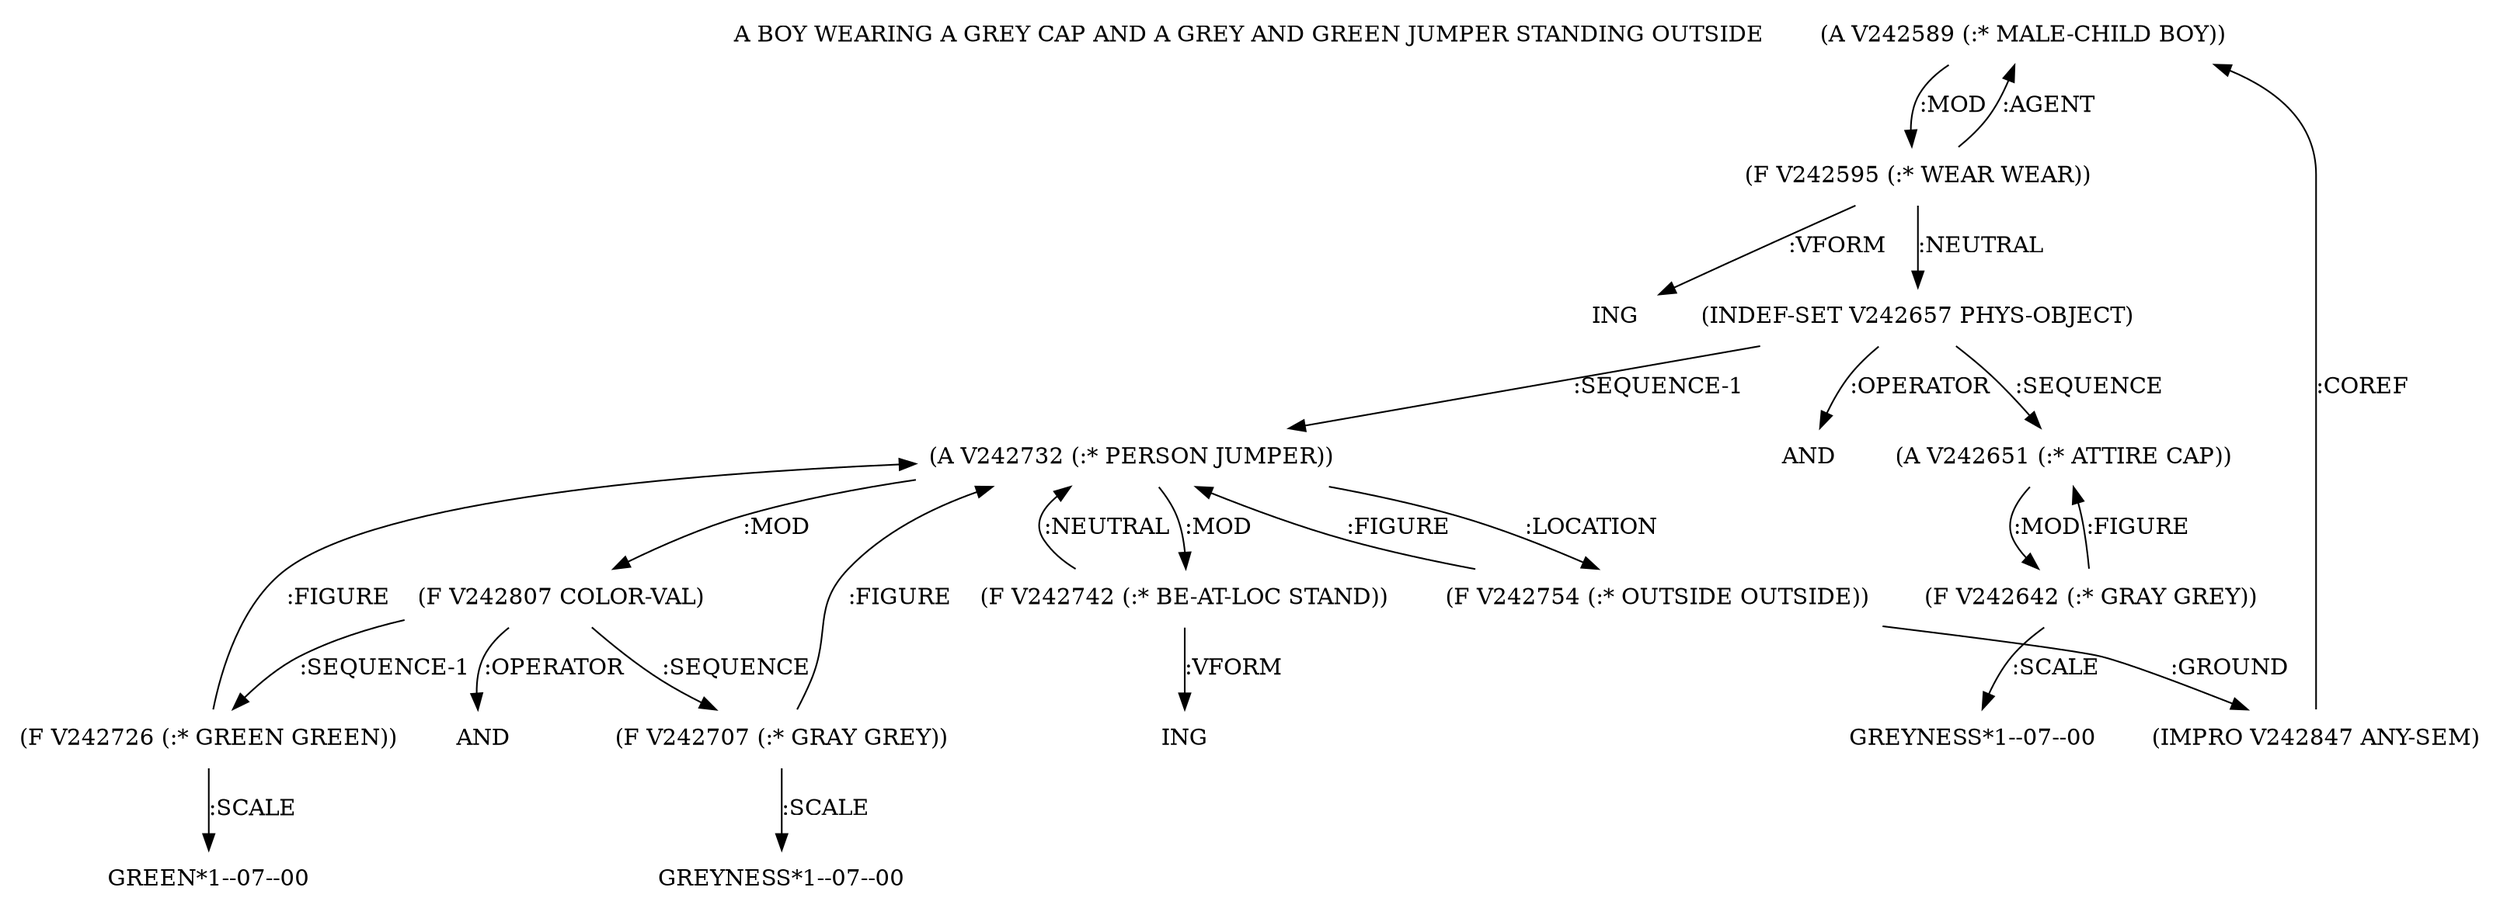 digraph Terms {
  node [shape=none]
  "A BOY WEARING A GREY CAP AND A GREY AND GREEN JUMPER STANDING OUTSIDE"
  "V242589" [label="(A V242589 (:* MALE-CHILD BOY))"]
  "V242589" -> "V242595" [label=":MOD"]
  "V242595" [label="(F V242595 (:* WEAR WEAR))"]
  "V242595" -> "V242589" [label=":AGENT"]
  "V242595" -> "V242657" [label=":NEUTRAL"]
  "V242595" -> "NT254118" [label=":VFORM"]
  "NT254118" [label="ING"]
  "V242657" [label="(INDEF-SET V242657 PHYS-OBJECT)"]
  "V242657" -> "NT254119" [label=":OPERATOR"]
  "NT254119" [label="AND"]
  "V242657" -> "V242651" [label=":SEQUENCE"]
  "V242657" -> "V242732" [label=":SEQUENCE-1"]
  "V242651" [label="(A V242651 (:* ATTIRE CAP))"]
  "V242651" -> "V242642" [label=":MOD"]
  "V242642" [label="(F V242642 (:* GRAY GREY))"]
  "V242642" -> "V242651" [label=":FIGURE"]
  "V242642" -> "NT254120" [label=":SCALE"]
  "NT254120" [label="GREYNESS*1--07--00"]
  "V242732" [label="(A V242732 (:* PERSON JUMPER))"]
  "V242732" -> "V242754" [label=":LOCATION"]
  "V242732" -> "V242742" [label=":MOD"]
  "V242732" -> "V242807" [label=":MOD"]
  "V242807" [label="(F V242807 COLOR-VAL)"]
  "V242807" -> "V242707" [label=":SEQUENCE"]
  "V242807" -> "V242726" [label=":SEQUENCE-1"]
  "V242807" -> "NT254121" [label=":OPERATOR"]
  "NT254121" [label="AND"]
  "V242707" [label="(F V242707 (:* GRAY GREY))"]
  "V242707" -> "V242732" [label=":FIGURE"]
  "V242707" -> "NT254122" [label=":SCALE"]
  "NT254122" [label="GREYNESS*1--07--00"]
  "V242726" [label="(F V242726 (:* GREEN GREEN))"]
  "V242726" -> "V242732" [label=":FIGURE"]
  "V242726" -> "NT254123" [label=":SCALE"]
  "NT254123" [label="GREEN*1--07--00"]
  "V242742" [label="(F V242742 (:* BE-AT-LOC STAND))"]
  "V242742" -> "V242732" [label=":NEUTRAL"]
  "V242742" -> "NT254124" [label=":VFORM"]
  "NT254124" [label="ING"]
  "V242754" [label="(F V242754 (:* OUTSIDE OUTSIDE))"]
  "V242754" -> "V242847" [label=":GROUND"]
  "V242754" -> "V242732" [label=":FIGURE"]
  "V242847" [label="(IMPRO V242847 ANY-SEM)"]
  "V242847" -> "V242589" [label=":COREF"]
}
